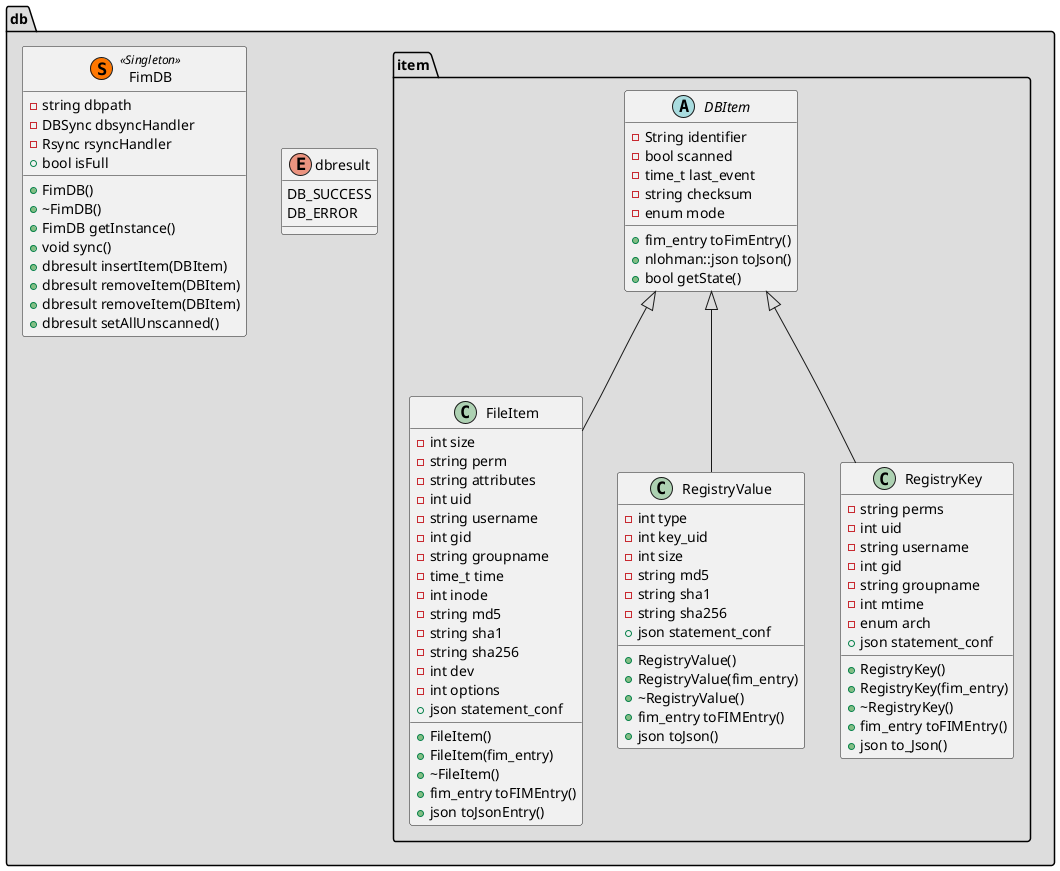 @startuml db_class
package "db" <<Folder>> #DDDDDD{
    enum "dbresult" {
        DB_SUCCESS
        DB_ERROR
    }

    package "item" <<Folder>> {
        abstract DBItem {
            - String identifier
            - bool scanned
            - time_t last_event
            - string checksum
            - enum mode
            + fim_entry toFimEntry()
            + nlohman::json toJson()
            + bool getState()
        }

        class FileItem {
            - int size
            - string perm
            - string attributes
            - int uid
            - string username
            - int gid
            - string groupname
            - time_t time
            - int inode
            - string md5
            - string sha1
            - string sha256
            - int dev
            - int options
            + json statement_conf
            + FileItem()
            + FileItem(fim_entry)
            + ~FileItem()
            + fim_entry toFIMEntry()
            + json toJsonEntry()
        }
        class "RegistryValue" {
            - int type
            - int key_uid
            - int size
            - string md5
            - string sha1
            - string sha256
            + json statement_conf
            + RegistryValue()
            + RegistryValue(fim_entry)
            + ~RegistryValue()
            + fim_entry toFIMEntry()
            + json toJson()
        }
        class "RegistryKey" {
            - string perms
            - int uid
            - string username
            - int gid
            - string groupname
            - int mtime
            - enum arch
            + json statement_conf
            + RegistryKey()
            + RegistryKey(fim_entry)
            + ~RegistryKey()
            + fim_entry toFIMEntry()
            + json to_Json()
        }
    }
    class "FimDB"  <<(S,#FF7700) Singleton>> {
        - string dbpath
        - DBSync dbsyncHandler
        - Rsync rsyncHandler
        + FimDB()
        + ~FimDB()
        + FimDB getInstance()
        + void sync()
        + bool isFull
        + dbresult insertItem(DBItem)
        + dbresult removeItem(DBItem)
        + dbresult removeItem(DBItem)
        + dbresult setAllUnscanned()
    }

}


DBItem <|-- FileItem
DBItem <|-- RegistryValue
DBItem <|-- RegistryKey
@enduml
